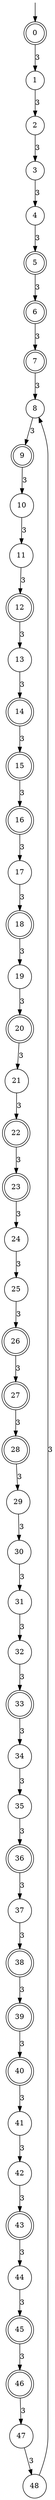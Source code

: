 digraph g {

	s0 [shape="doublecircle" label="0"];
	s1 [shape="circle" label="1"];
	s2 [shape="circle" label="2"];
	s3 [shape="circle" label="3"];
	s4 [shape="circle" label="4"];
	s5 [shape="doublecircle" label="5"];
	s6 [shape="doublecircle" label="6"];
	s7 [shape="doublecircle" label="7"];
	s8 [shape="circle" label="8"];
	s9 [shape="doublecircle" label="9"];
	s10 [shape="circle" label="10"];
	s11 [shape="circle" label="11"];
	s12 [shape="doublecircle" label="12"];
	s13 [shape="circle" label="13"];
	s14 [shape="doublecircle" label="14"];
	s15 [shape="doublecircle" label="15"];
	s16 [shape="doublecircle" label="16"];
	s17 [shape="circle" label="17"];
	s18 [shape="doublecircle" label="18"];
	s19 [shape="circle" label="19"];
	s20 [shape="doublecircle" label="20"];
	s21 [shape="circle" label="21"];
	s22 [shape="doublecircle" label="22"];
	s23 [shape="doublecircle" label="23"];
	s24 [shape="circle" label="24"];
	s25 [shape="circle" label="25"];
	s26 [shape="doublecircle" label="26"];
	s27 [shape="doublecircle" label="27"];
	s28 [shape="doublecircle" label="28"];
	s29 [shape="circle" label="29"];
	s30 [shape="circle" label="30"];
	s31 [shape="circle" label="31"];
	s32 [shape="circle" label="32"];
	s33 [shape="doublecircle" label="33"];
	s34 [shape="circle" label="34"];
	s35 [shape="circle" label="35"];
	s36 [shape="doublecircle" label="36"];
	s37 [shape="circle" label="37"];
	s38 [shape="doublecircle" label="38"];
	s39 [shape="doublecircle" label="39"];
	s40 [shape="doublecircle" label="40"];
	s41 [shape="circle" label="41"];
	s42 [shape="circle" label="42"];
	s43 [shape="doublecircle" label="43"];
	s44 [shape="circle" label="44"];
	s45 [shape="doublecircle" label="45"];
	s46 [shape="doublecircle" label="46"];
	s47 [shape="circle" label="47"];
	s48 [shape="circle" label="48"];
	s0 -> s1 [label="3"];
	s1 -> s2 [label="3"];
	s2 -> s3 [label="3"];
	s3 -> s4 [label="3"];
	s4 -> s5 [label="3"];
	s5 -> s6 [label="3"];
	s6 -> s7 [label="3"];
	s7 -> s8 [label="3"];
	s8 -> s9 [label="3"];
	s9 -> s10 [label="3"];
	s10 -> s11 [label="3"];
	s11 -> s12 [label="3"];
	s12 -> s13 [label="3"];
	s13 -> s14 [label="3"];
	s14 -> s15 [label="3"];
	s15 -> s16 [label="3"];
	s16 -> s17 [label="3"];
	s17 -> s18 [label="3"];
	s18 -> s19 [label="3"];
	s19 -> s20 [label="3"];
	s20 -> s21 [label="3"];
	s21 -> s22 [label="3"];
	s22 -> s23 [label="3"];
	s23 -> s24 [label="3"];
	s24 -> s25 [label="3"];
	s25 -> s26 [label="3"];
	s26 -> s27 [label="3"];
	s27 -> s28 [label="3"];
	s28 -> s29 [label="3"];
	s29 -> s30 [label="3"];
	s30 -> s31 [label="3"];
	s31 -> s32 [label="3"];
	s32 -> s33 [label="3"];
	s33 -> s34 [label="3"];
	s34 -> s35 [label="3"];
	s35 -> s36 [label="3"];
	s36 -> s37 [label="3"];
	s37 -> s38 [label="3"];
	s38 -> s39 [label="3"];
	s39 -> s40 [label="3"];
	s40 -> s41 [label="3"];
	s41 -> s42 [label="3"];
	s42 -> s43 [label="3"];
	s43 -> s44 [label="3"];
	s44 -> s45 [label="3"];
	s45 -> s46 [label="3"];
	s46 -> s47 [label="3"];
	s47 -> s48 [label="3"];
	s48 -> s8 [label="3"];

__start0 [label="" shape="none" width="0" height="0"];
__start0 -> s0;

}
